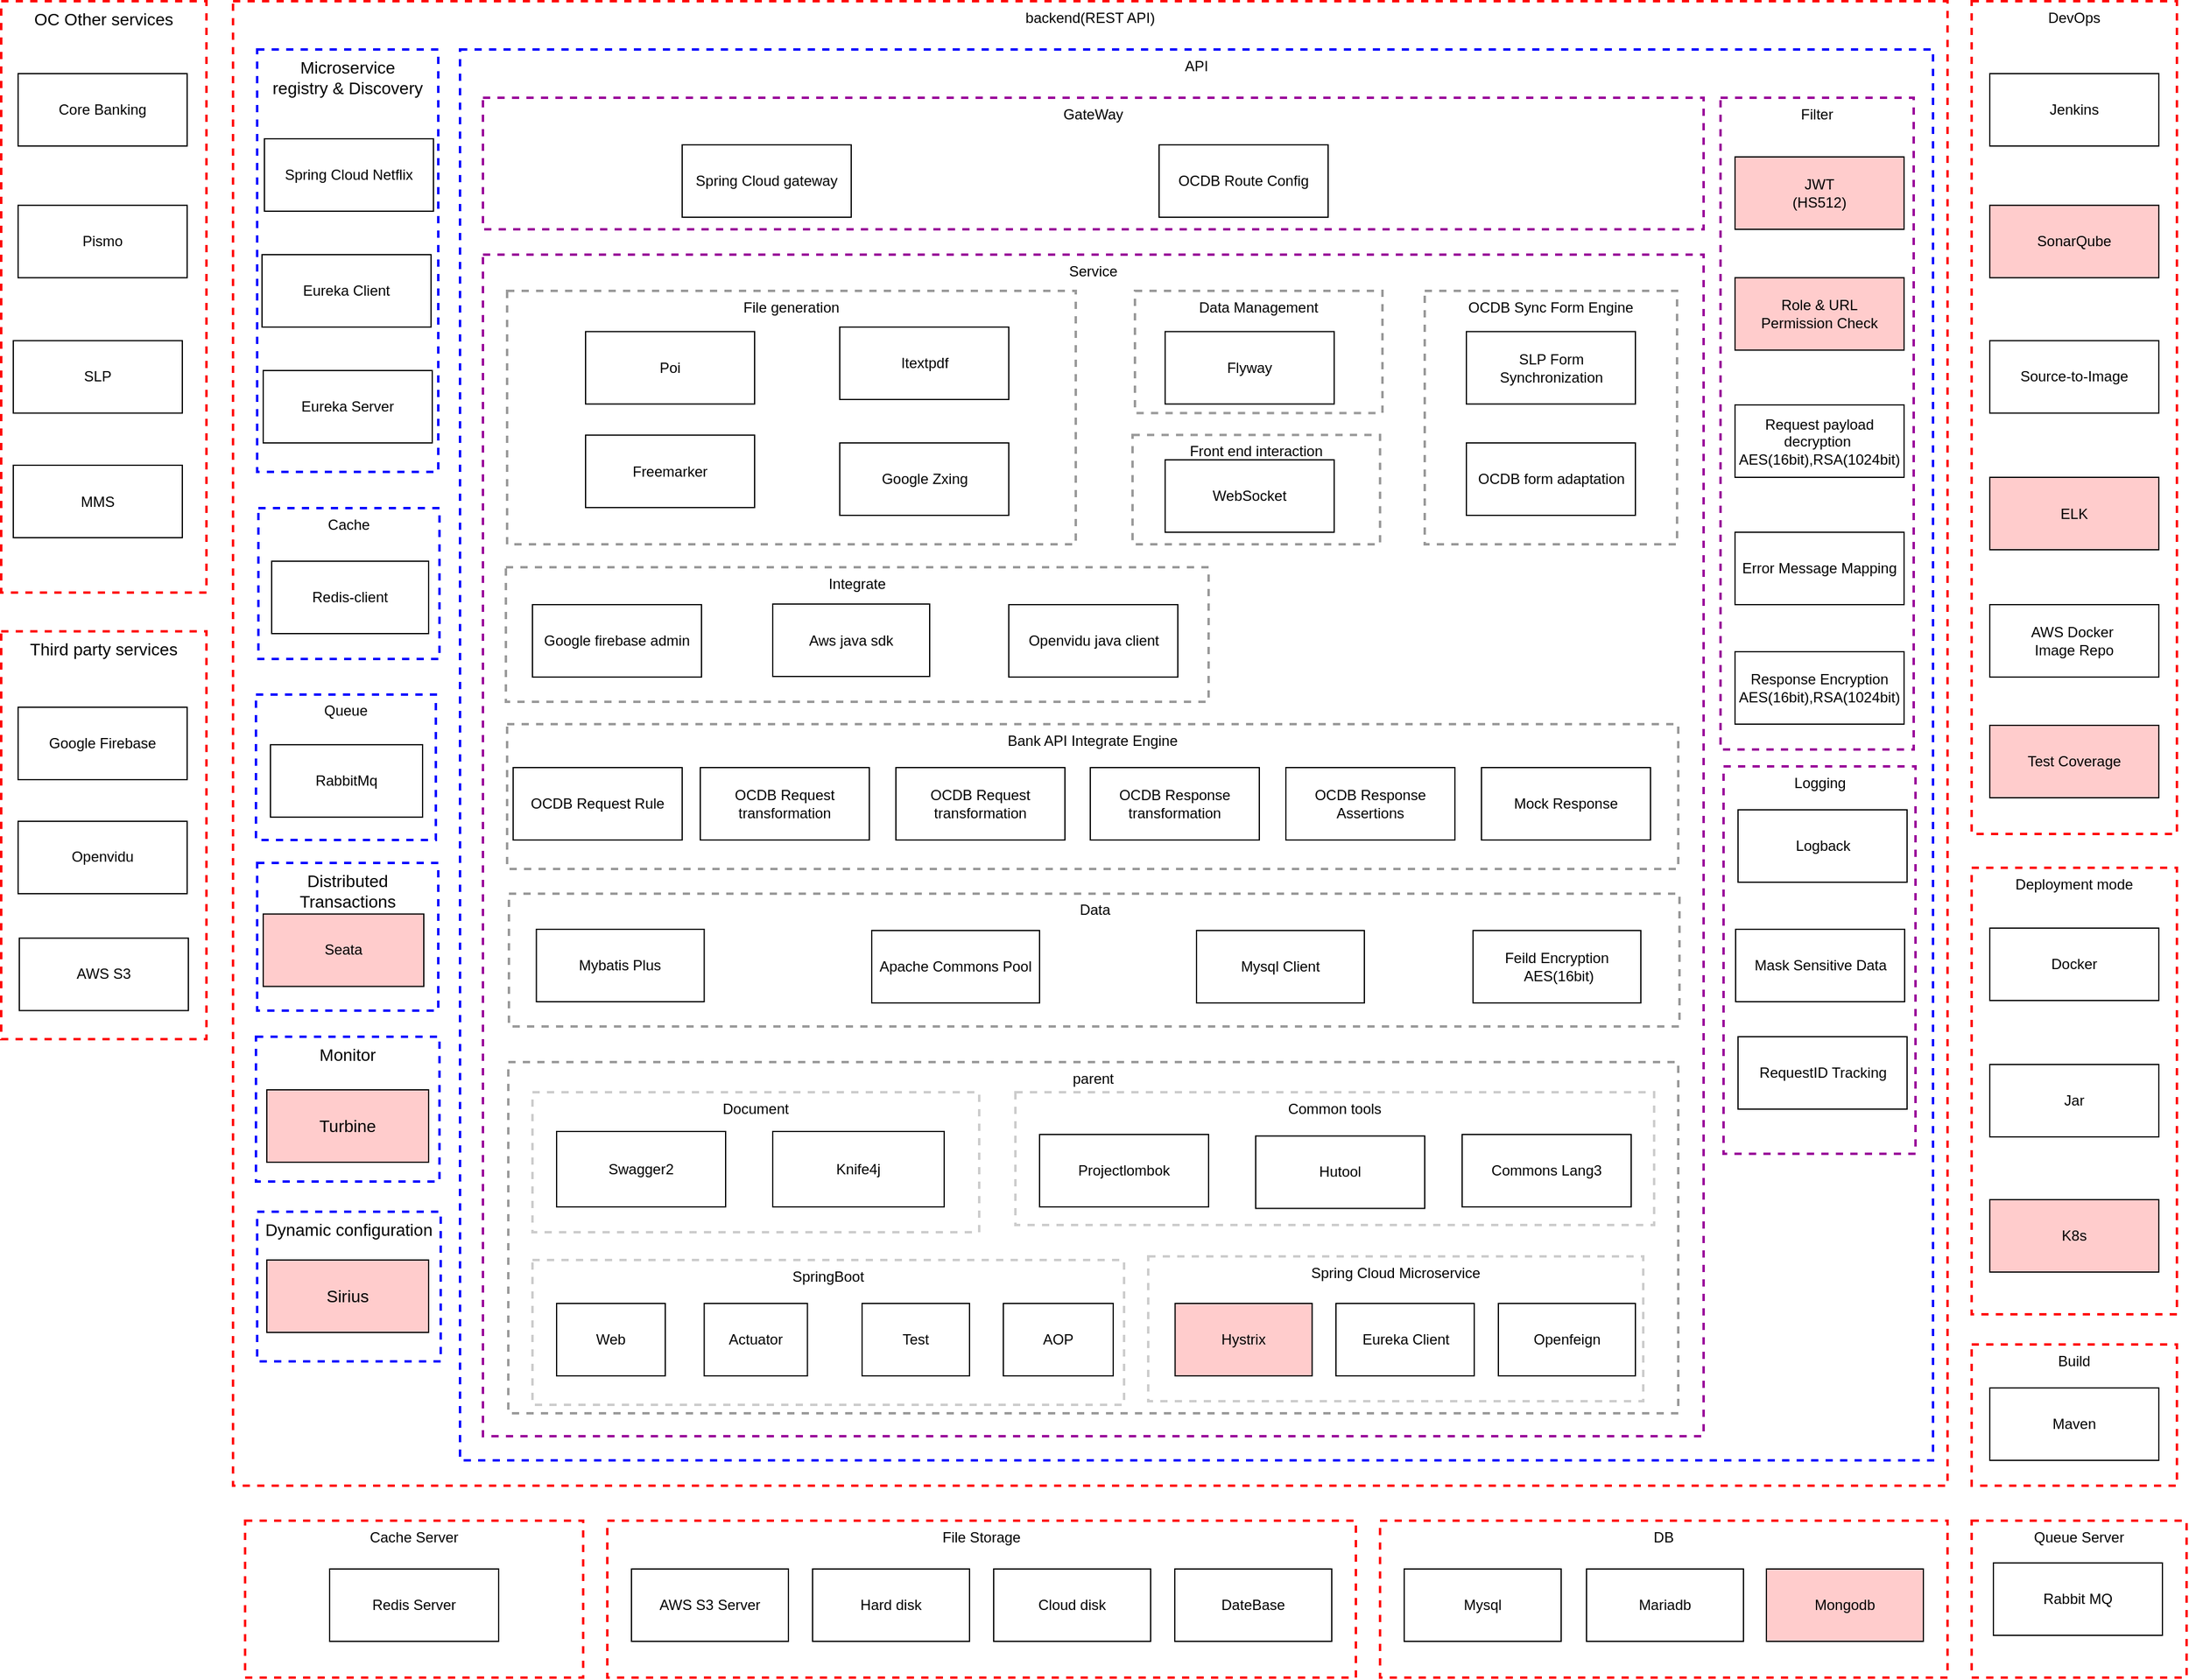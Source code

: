 <mxfile version="20.4.1" type="github">
  <diagram id="OInQUNuNO3AYRQuPPQoJ" name="第 1 页">
    <mxGraphModel dx="2062" dy="1122" grid="1" gridSize="10" guides="1" tooltips="1" connect="1" arrows="1" fold="1" page="1" pageScale="1" pageWidth="1100" pageHeight="850" math="0" shadow="0">
      <root>
        <mxCell id="0" />
        <mxCell id="1" parent="0" />
        <mxCell id="1uEvt_R6zlW470bMk80g-106" value="&lt;span style=&quot;font-weight: 400;&quot;&gt;backend(REST API)&lt;/span&gt;" style="rounded=0;whiteSpace=wrap;html=1;dashed=1;strokeWidth=2;fillColor=none;verticalAlign=top;fontStyle=1;strokeColor=#FF0505;" parent="1" vertex="1">
          <mxGeometry x="232" y="20" width="1420" height="1230" as="geometry" />
        </mxCell>
        <mxCell id="x6n-TaQfmUCHtvgikXO5-33" value="&lt;span style=&quot;font-weight: 400;&quot;&gt;API&lt;/span&gt;" style="rounded=0;whiteSpace=wrap;html=1;dashed=1;strokeWidth=2;fillColor=none;verticalAlign=top;fontStyle=1;strokeColor=#0000FF;" parent="1" vertex="1">
          <mxGeometry x="420" y="60" width="1220" height="1169" as="geometry" />
        </mxCell>
        <mxCell id="1uEvt_R6zlW470bMk80g-107" value="&lt;span style=&quot;font-weight: 400;&quot;&gt;Service&lt;/span&gt;" style="rounded=0;whiteSpace=wrap;html=1;dashed=1;strokeWidth=2;fillColor=none;verticalAlign=top;fontStyle=1;strokeColor=#990099;" parent="1" vertex="1">
          <mxGeometry x="439" y="230" width="1011" height="979" as="geometry" />
        </mxCell>
        <mxCell id="x6n-TaQfmUCHtvgikXO5-2" value="&lt;span style=&quot;font-weight: 400;&quot;&gt;parent&lt;/span&gt;" style="rounded=0;whiteSpace=wrap;html=1;dashed=1;strokeWidth=2;fillColor=none;verticalAlign=top;fontStyle=1;opacity=40;" parent="1" vertex="1">
          <mxGeometry x="460" y="899" width="969" height="291" as="geometry" />
        </mxCell>
        <mxCell id="rc3Xo7mNxMu2PA2NB6cC-8" value="&lt;span style=&quot;font-weight: 400;&quot;&gt;SpringBoot&lt;/span&gt;" style="rounded=0;whiteSpace=wrap;html=1;dashed=1;strokeWidth=2;fillColor=none;verticalAlign=top;fontStyle=1;opacity=20;" parent="1" vertex="1">
          <mxGeometry x="480" y="1063" width="490" height="120" as="geometry" />
        </mxCell>
        <mxCell id="1uEvt_R6zlW470bMk80g-105" value="&lt;div&gt;&lt;span style=&quot;font-size: 14px; font-weight: 400;&quot;&gt;Third party services&lt;/span&gt;&lt;/div&gt;" style="rounded=0;whiteSpace=wrap;html=1;dashed=1;strokeWidth=2;fillColor=none;verticalAlign=top;fontStyle=1;strokeColor=#FF0505;" parent="1" vertex="1">
          <mxGeometry x="40" y="542.16" width="170" height="337.84" as="geometry" />
        </mxCell>
        <mxCell id="1uEvt_R6zlW470bMk80g-233" value="&lt;div&gt;&lt;span style=&quot;font-weight: 400;&quot;&gt;Filter&lt;/span&gt;&lt;/div&gt;" style="rounded=0;whiteSpace=wrap;html=1;dashed=1;strokeWidth=2;fillColor=none;verticalAlign=top;fontStyle=1;strokeColor=#990099;" parent="1" vertex="1">
          <mxGeometry x="1464" y="100" width="160" height="540" as="geometry" />
        </mxCell>
        <mxCell id="1uEvt_R6zlW470bMk80g-108" value="&lt;div&gt;&lt;span style=&quot;font-weight: 400;&quot;&gt;File generation&lt;/span&gt;&lt;/div&gt;" style="rounded=0;whiteSpace=wrap;html=1;dashed=1;strokeWidth=2;fillColor=none;verticalAlign=top;fontStyle=1;opacity=40;" parent="1" vertex="1">
          <mxGeometry x="459" y="260" width="471" height="210" as="geometry" />
        </mxCell>
        <mxCell id="1uEvt_R6zlW470bMk80g-109" value="&lt;span style=&quot;font-weight: 400;&quot;&gt;Deployment mode&lt;/span&gt;" style="rounded=0;whiteSpace=wrap;html=1;dashed=1;strokeWidth=2;fillColor=none;verticalAlign=top;fontStyle=1;strokeColor=#FF0505;" parent="1" vertex="1">
          <mxGeometry x="1672" y="738" width="170" height="370" as="geometry" />
        </mxCell>
        <mxCell id="1uEvt_R6zlW470bMk80g-111" value="&lt;div&gt;&lt;span style=&quot;font-weight: 400;&quot;&gt;DevOps&lt;/span&gt;&lt;/div&gt;" style="rounded=0;whiteSpace=wrap;html=1;dashed=1;strokeWidth=2;fillColor=none;verticalAlign=top;fontStyle=1;strokeColor=#FF0505;" parent="1" vertex="1">
          <mxGeometry x="1672" y="20" width="170" height="690" as="geometry" />
        </mxCell>
        <mxCell id="1uEvt_R6zlW470bMk80g-113" value="&lt;span style=&quot;font-weight: 400;&quot;&gt;Bank API&amp;nbsp;&lt;/span&gt;&lt;span style=&quot;font-weight: 400;&quot;&gt;Integrate&amp;nbsp;&lt;/span&gt;&lt;span style=&quot;font-weight: 400;&quot;&gt;Engine&lt;/span&gt;" style="rounded=0;whiteSpace=wrap;html=1;dashed=1;strokeWidth=2;fillColor=none;verticalAlign=top;fontStyle=1;opacity=40;" parent="1" vertex="1">
          <mxGeometry x="459" y="619" width="970" height="120" as="geometry" />
        </mxCell>
        <mxCell id="1uEvt_R6zlW470bMk80g-114" value="&lt;div&gt;&lt;span style=&quot;font-weight: 400;&quot;&gt;GateWay&lt;/span&gt;&lt;/div&gt;" style="rounded=0;whiteSpace=wrap;html=1;dashed=1;strokeWidth=2;fillColor=none;verticalAlign=top;fontStyle=1;strokeColor=#990099;" parent="1" vertex="1">
          <mxGeometry x="439" y="100" width="1011" height="109" as="geometry" />
        </mxCell>
        <mxCell id="1uEvt_R6zlW470bMk80g-115" value="&lt;div&gt;&lt;span style=&quot;font-weight: 400;&quot;&gt;Cache Server&lt;/span&gt;&lt;/div&gt;" style="rounded=0;whiteSpace=wrap;html=1;dashed=1;strokeWidth=2;fillColor=none;verticalAlign=top;fontStyle=1;strokeColor=#FF0505;" parent="1" vertex="1">
          <mxGeometry x="242" y="1279" width="280" height="130" as="geometry" />
        </mxCell>
        <mxCell id="1uEvt_R6zlW470bMk80g-116" value="&lt;div&gt;&lt;span style=&quot;font-weight: 400;&quot;&gt;DB&lt;/span&gt;&lt;/div&gt;" style="rounded=0;whiteSpace=wrap;html=1;dashed=1;strokeWidth=2;fillColor=none;verticalAlign=top;fontStyle=1;strokeColor=#FF0505;" parent="1" vertex="1">
          <mxGeometry x="1182" y="1279" width="470" height="130" as="geometry" />
        </mxCell>
        <mxCell id="1uEvt_R6zlW470bMk80g-117" value="&lt;span style=&quot;font-weight: 400;&quot;&gt;File Storage&lt;/span&gt;" style="rounded=0;whiteSpace=wrap;html=1;dashed=1;strokeWidth=2;fillColor=none;verticalAlign=top;fontStyle=1;strokeColor=#FF0505;" parent="1" vertex="1">
          <mxGeometry x="542" y="1279" width="620" height="130" as="geometry" />
        </mxCell>
        <mxCell id="1uEvt_R6zlW470bMk80g-118" value="&lt;div&gt;&lt;span style=&quot;font-weight: 400;&quot;&gt;Logging&lt;/span&gt;&lt;/div&gt;" style="rounded=0;whiteSpace=wrap;html=1;dashed=1;strokeWidth=2;fillColor=none;verticalAlign=top;fontStyle=1;strokeColor=#990099;" parent="1" vertex="1">
          <mxGeometry x="1466.5" y="653.99" width="159" height="321" as="geometry" />
        </mxCell>
        <mxCell id="1uEvt_R6zlW470bMk80g-123" value="Redis Server" style="rounded=0;whiteSpace=wrap;html=1;fontColor=#000000;fillColor=none;" parent="1" vertex="1">
          <mxGeometry x="312" y="1319" width="140" height="60" as="geometry" />
        </mxCell>
        <mxCell id="1uEvt_R6zlW470bMk80g-128" value="&lt;span style=&quot;font-weight: 400;&quot;&gt;Data&lt;/span&gt;" style="rounded=0;whiteSpace=wrap;html=1;dashed=1;strokeWidth=2;fillColor=none;verticalAlign=top;fontStyle=1;opacity=40;" parent="1" vertex="1">
          <mxGeometry x="460.5" y="759.49" width="969.5" height="110" as="geometry" />
        </mxCell>
        <mxCell id="1uEvt_R6zlW470bMk80g-137" value="Itextpdf" style="rounded=0;whiteSpace=wrap;html=1;fontColor=#000000;fillColor=none;" parent="1" vertex="1">
          <mxGeometry x="734.5" y="290" width="140" height="60" as="geometry" />
        </mxCell>
        <mxCell id="1uEvt_R6zlW470bMk80g-138" value="Poi" style="rounded=0;whiteSpace=wrap;html=1;fontColor=#000000;fillColor=none;" parent="1" vertex="1">
          <mxGeometry x="524" y="293.75" width="140" height="60" as="geometry" />
        </mxCell>
        <mxCell id="1uEvt_R6zlW470bMk80g-144" value="&lt;div&gt;&lt;span style=&quot;font-size: 14px; font-weight: 400;&quot;&gt;OC Other services&lt;/span&gt;&lt;/div&gt;" style="rounded=0;whiteSpace=wrap;html=1;dashed=1;strokeWidth=2;fillColor=none;verticalAlign=top;fontStyle=1;strokeColor=#FF0505;" parent="1" vertex="1">
          <mxGeometry x="40" y="20" width="170" height="490" as="geometry" />
        </mxCell>
        <mxCell id="1uEvt_R6zlW470bMk80g-145" value="Core Banking" style="rounded=0;whiteSpace=wrap;html=1;fontColor=#000000;fillColor=none;" parent="1" vertex="1">
          <mxGeometry x="54" y="80" width="140" height="60" as="geometry" />
        </mxCell>
        <mxCell id="1uEvt_R6zlW470bMk80g-146" value="Pismo" style="rounded=0;whiteSpace=wrap;html=1;fontColor=#000000;fillColor=none;" parent="1" vertex="1">
          <mxGeometry x="54" y="189.12" width="140" height="60" as="geometry" />
        </mxCell>
        <mxCell id="1uEvt_R6zlW470bMk80g-147" value="SLP" style="rounded=0;whiteSpace=wrap;html=1;fontColor=#000000;fillColor=none;" parent="1" vertex="1">
          <mxGeometry x="50" y="301.27" width="140" height="60" as="geometry" />
        </mxCell>
        <mxCell id="1uEvt_R6zlW470bMk80g-148" value="MMS" style="rounded=0;whiteSpace=wrap;html=1;fontColor=#000000;fillColor=none;" parent="1" vertex="1">
          <mxGeometry x="50" y="404.5" width="140" height="60" as="geometry" />
        </mxCell>
        <mxCell id="1uEvt_R6zlW470bMk80g-167" value="&lt;span style=&quot;font-weight: 400;&quot;&gt;Build&lt;/span&gt;" style="rounded=0;whiteSpace=wrap;html=1;dashed=1;strokeWidth=2;fillColor=none;verticalAlign=top;fontStyle=1;strokeColor=#FF0505;" parent="1" vertex="1">
          <mxGeometry x="1672" y="1133" width="170" height="117" as="geometry" />
        </mxCell>
        <mxCell id="1uEvt_R6zlW470bMk80g-186" value="Google Zxing" style="rounded=0;whiteSpace=wrap;html=1;fontColor=#000000;fillColor=none;" parent="1" vertex="1">
          <mxGeometry x="734.5" y="386" width="140" height="60" as="geometry" />
        </mxCell>
        <mxCell id="1uEvt_R6zlW470bMk80g-199" value="&lt;span style=&quot;font-size: 14px; font-weight: 400;&quot;&gt;Monitor&lt;/span&gt;" style="rounded=0;whiteSpace=wrap;html=1;dashed=1;strokeWidth=2;fillColor=none;verticalAlign=top;fontStyle=1;strokeColor=#0000FF;" parent="1" vertex="1">
          <mxGeometry x="251" y="878" width="152" height="120" as="geometry" />
        </mxCell>
        <mxCell id="1uEvt_R6zlW470bMk80g-208" value="Error Message Mapping" style="rounded=0;whiteSpace=wrap;html=1;fontColor=#000000;fillColor=none;" parent="1" vertex="1">
          <mxGeometry x="1476" y="460" width="140" height="60" as="geometry" />
        </mxCell>
        <mxCell id="1uEvt_R6zlW470bMk80g-210" value="&lt;span style=&quot;font-size: 14px;&quot;&gt;Turbine&lt;/span&gt;" style="rounded=0;whiteSpace=wrap;html=1;fontColor=#000000;fillColor=#FFCCCC;" parent="1" vertex="1">
          <mxGeometry x="260" y="922" width="134" height="60" as="geometry" />
        </mxCell>
        <mxCell id="1uEvt_R6zlW470bMk80g-213" value="Mock Response" style="rounded=0;whiteSpace=wrap;html=1;fontColor=#000000;fillColor=none;" parent="1" vertex="1">
          <mxGeometry x="1266" y="655" width="140" height="60" as="geometry" />
        </mxCell>
        <mxCell id="1uEvt_R6zlW470bMk80g-214" value="OCDB Response Assertions" style="rounded=0;whiteSpace=wrap;html=1;fontColor=#000000;fillColor=none;" parent="1" vertex="1">
          <mxGeometry x="1104" y="655" width="140" height="60" as="geometry" />
        </mxCell>
        <mxCell id="1uEvt_R6zlW470bMk80g-215" value="OCDB Response transformation" style="rounded=0;whiteSpace=wrap;html=1;fontColor=#000000;fillColor=none;" parent="1" vertex="1">
          <mxGeometry x="942" y="655" width="140" height="60" as="geometry" />
        </mxCell>
        <mxCell id="1uEvt_R6zlW470bMk80g-225" value="Apache Commons Pool" style="rounded=0;whiteSpace=wrap;html=1;fontColor=#000000;fillColor=none;" parent="1" vertex="1">
          <mxGeometry x="761" y="790.0" width="139" height="60" as="geometry" />
        </mxCell>
        <mxCell id="1uEvt_R6zlW470bMk80g-227" value="Mybatis Plus" style="rounded=0;whiteSpace=wrap;html=1;fontColor=#000000;fillColor=none;" parent="1" vertex="1">
          <mxGeometry x="483.25" y="789.0" width="139" height="60" as="geometry" />
        </mxCell>
        <mxCell id="1uEvt_R6zlW470bMk80g-229" value="&lt;div&gt;&lt;span style=&quot;background-color: initial;&quot;&gt;Request payload decryption&amp;nbsp;&lt;/span&gt;&lt;/div&gt;&lt;div&gt;&lt;span style=&quot;background-color: initial;&quot;&gt;AES(16bit),RSA(1024bit)&lt;/span&gt;&lt;/div&gt;" style="rounded=0;whiteSpace=wrap;html=1;fontColor=#000000;fillColor=none;" parent="1" vertex="1">
          <mxGeometry x="1476" y="354.5" width="140" height="60" as="geometry" />
        </mxCell>
        <mxCell id="1uEvt_R6zlW470bMk80g-232" value="&lt;div&gt;&lt;span style=&quot;background-color: initial;&quot;&gt;Response Encryption&lt;/span&gt;&lt;br&gt;&lt;/div&gt;&lt;div&gt;&lt;span style=&quot;background-color: initial;&quot;&gt;AES(16bit),RSA(1024bit)&lt;/span&gt;&lt;/div&gt;" style="rounded=0;whiteSpace=wrap;html=1;fontColor=#000000;fillColor=none;" parent="1" vertex="1">
          <mxGeometry x="1476" y="559" width="140" height="60" as="geometry" />
        </mxCell>
        <mxCell id="1uEvt_R6zlW470bMk80g-234" value="JWT &lt;br&gt;(HS512)" style="rounded=0;whiteSpace=wrap;html=1;fontColor=#000000;fillColor=#FFCCCC;" parent="1" vertex="1">
          <mxGeometry x="1476" y="149" width="140" height="60" as="geometry" />
        </mxCell>
        <mxCell id="1uEvt_R6zlW470bMk80g-235" value="Role &amp;amp; URL&lt;br&gt;Permission Check" style="rounded=0;whiteSpace=wrap;html=1;fontColor=#000000;fillColor=#FFCCCC;" parent="1" vertex="1">
          <mxGeometry x="1476" y="249.12" width="140" height="60" as="geometry" />
        </mxCell>
        <mxCell id="1uEvt_R6zlW470bMk80g-238" value="Logback" style="rounded=0;whiteSpace=wrap;html=1;fontColor=#000000;fillColor=none;" parent="1" vertex="1">
          <mxGeometry x="1478.5" y="689.99" width="140" height="60" as="geometry" />
        </mxCell>
        <mxCell id="1uEvt_R6zlW470bMk80g-239" value="Mask Sensitive Data" style="rounded=0;whiteSpace=wrap;html=1;fontColor=#000000;fillColor=none;" parent="1" vertex="1">
          <mxGeometry x="1476.5" y="788.99" width="140" height="60" as="geometry" />
        </mxCell>
        <mxCell id="1uEvt_R6zlW470bMk80g-241" value="RequestID Tracking" style="rounded=0;whiteSpace=wrap;html=1;fontColor=#000000;fillColor=none;" parent="1" vertex="1">
          <mxGeometry x="1478.5" y="877.99" width="140" height="60" as="geometry" />
        </mxCell>
        <mxCell id="1uEvt_R6zlW470bMk80g-245" value="Jenkins" style="rounded=0;whiteSpace=wrap;html=1;fontColor=#000000;fillColor=none;" parent="1" vertex="1">
          <mxGeometry x="1687" y="80" width="140" height="60" as="geometry" />
        </mxCell>
        <mxCell id="1uEvt_R6zlW470bMk80g-246" value="SonarQube" style="rounded=0;whiteSpace=wrap;html=1;fontColor=#000000;fillColor=#FFCCCC;" parent="1" vertex="1">
          <mxGeometry x="1687" y="189.12" width="140" height="60" as="geometry" />
        </mxCell>
        <mxCell id="1uEvt_R6zlW470bMk80g-247" value="Source-to-Image" style="rounded=0;whiteSpace=wrap;html=1;fontColor=#000000;fillColor=none;" parent="1" vertex="1">
          <mxGeometry x="1687" y="301.27" width="140" height="60" as="geometry" />
        </mxCell>
        <mxCell id="1uEvt_R6zlW470bMk80g-250" value="ELK" style="rounded=0;whiteSpace=wrap;html=1;fontColor=#000000;fillColor=#FFCCCC;" parent="1" vertex="1">
          <mxGeometry x="1687" y="414.5" width="140" height="60" as="geometry" />
        </mxCell>
        <mxCell id="1uEvt_R6zlW470bMk80g-251" value="AWS Docker&amp;nbsp;&lt;br&gt;Image&amp;nbsp;Repo" style="rounded=0;whiteSpace=wrap;html=1;fontColor=#000000;fillColor=none;" parent="1" vertex="1">
          <mxGeometry x="1687" y="520" width="140" height="60" as="geometry" />
        </mxCell>
        <mxCell id="1uEvt_R6zlW470bMk80g-252" value="Docker" style="rounded=0;whiteSpace=wrap;html=1;fontColor=#000000;fillColor=none;" parent="1" vertex="1">
          <mxGeometry x="1687" y="788" width="140" height="60" as="geometry" />
        </mxCell>
        <mxCell id="1uEvt_R6zlW470bMk80g-253" value="Jar" style="rounded=0;whiteSpace=wrap;html=1;fontColor=#000000;fillColor=none;" parent="1" vertex="1">
          <mxGeometry x="1687" y="901" width="140" height="60" as="geometry" />
        </mxCell>
        <mxCell id="1uEvt_R6zlW470bMk80g-255" value="K8s" style="rounded=0;whiteSpace=wrap;html=1;fontColor=#000000;fillColor=#FFCCCC;" parent="1" vertex="1">
          <mxGeometry x="1687" y="1013" width="140" height="60" as="geometry" />
        </mxCell>
        <mxCell id="1uEvt_R6zlW470bMk80g-256" value="Maven" style="rounded=0;whiteSpace=wrap;html=1;fontColor=#000000;fillColor=none;" parent="1" vertex="1">
          <mxGeometry x="1687" y="1169" width="140" height="60" as="geometry" />
        </mxCell>
        <mxCell id="1uEvt_R6zlW470bMk80g-259" value="&lt;div&gt;Cloud disk&lt;/div&gt;" style="rounded=0;whiteSpace=wrap;html=1;fontColor=#000000;fillColor=none;" parent="1" vertex="1">
          <mxGeometry x="862" y="1319" width="130" height="60" as="geometry" />
        </mxCell>
        <mxCell id="1uEvt_R6zlW470bMk80g-260" value="Hard disk" style="rounded=0;whiteSpace=wrap;html=1;fontColor=#000000;fillColor=none;" parent="1" vertex="1">
          <mxGeometry x="712" y="1319" width="130" height="60" as="geometry" />
        </mxCell>
        <mxCell id="1uEvt_R6zlW470bMk80g-261" value="AWS S3 Server" style="rounded=0;whiteSpace=wrap;html=1;fontColor=#000000;fillColor=none;" parent="1" vertex="1">
          <mxGeometry x="562" y="1319" width="130" height="60" as="geometry" />
        </mxCell>
        <mxCell id="1uEvt_R6zlW470bMk80g-262" value="DateBase" style="rounded=0;whiteSpace=wrap;html=1;fontColor=#000000;fillColor=none;" parent="1" vertex="1">
          <mxGeometry x="1012" y="1319" width="130" height="60" as="geometry" />
        </mxCell>
        <mxCell id="1uEvt_R6zlW470bMk80g-263" value="Mysql" style="rounded=0;whiteSpace=wrap;html=1;fontColor=#000000;fillColor=none;" parent="1" vertex="1">
          <mxGeometry x="1202" y="1319" width="130" height="60" as="geometry" />
        </mxCell>
        <mxCell id="1uEvt_R6zlW470bMk80g-264" value="Mariadb" style="rounded=0;whiteSpace=wrap;html=1;fontColor=#000000;fillColor=none;" parent="1" vertex="1">
          <mxGeometry x="1353" y="1319" width="130" height="60" as="geometry" />
        </mxCell>
        <mxCell id="1uEvt_R6zlW470bMk80g-265" value="Mongodb" style="rounded=0;whiteSpace=wrap;html=1;fontColor=#000000;fillColor=#FFCCCC;" parent="1" vertex="1">
          <mxGeometry x="1502" y="1319" width="130" height="60" as="geometry" />
        </mxCell>
        <mxCell id="x6n-TaQfmUCHtvgikXO5-5" value="Web" style="rounded=0;whiteSpace=wrap;html=1;fontColor=#000000;fillColor=none;" parent="1" vertex="1">
          <mxGeometry x="500" y="1099" width="90" height="60" as="geometry" />
        </mxCell>
        <mxCell id="x6n-TaQfmUCHtvgikXO5-15" value="Freemarker" style="rounded=0;whiteSpace=wrap;html=1;fontColor=#000000;fillColor=none;" parent="1" vertex="1">
          <mxGeometry x="524" y="379.56" width="140" height="60" as="geometry" />
        </mxCell>
        <mxCell id="x6n-TaQfmUCHtvgikXO5-16" value="Test Coverage" style="rounded=0;whiteSpace=wrap;html=1;fontColor=#000000;fillColor=#FFCCCC;" parent="1" vertex="1">
          <mxGeometry x="1687" y="620" width="140" height="60" as="geometry" />
        </mxCell>
        <mxCell id="1uEvt_R6zlW470bMk80g-170" value="&lt;span style=&quot;font-weight: 400;&quot;&gt;Document&lt;/span&gt;" style="rounded=0;whiteSpace=wrap;html=1;dashed=1;strokeWidth=2;fillColor=none;verticalAlign=top;fontStyle=1;opacity=20;" parent="1" vertex="1">
          <mxGeometry x="480" y="924" width="370" height="116" as="geometry" />
        </mxCell>
        <mxCell id="1uEvt_R6zlW470bMk80g-177" value="&lt;span style=&quot;font-weight: 400;&quot;&gt;Common tools&lt;/span&gt;" style="rounded=0;whiteSpace=wrap;html=1;dashed=1;strokeWidth=2;fillColor=none;verticalAlign=top;fontStyle=1;opacity=20;" parent="1" vertex="1">
          <mxGeometry x="880" y="924" width="529" height="110" as="geometry" />
        </mxCell>
        <mxCell id="1uEvt_R6zlW470bMk80g-178" value="Hutool" style="rounded=0;whiteSpace=wrap;html=1;fontColor=#000000;fillColor=none;" parent="1" vertex="1">
          <mxGeometry x="1079" y="960.25" width="140" height="60" as="geometry" />
        </mxCell>
        <mxCell id="1uEvt_R6zlW470bMk80g-179" value="Projectlombok" style="rounded=0;whiteSpace=wrap;html=1;fontColor=#000000;fillColor=none;" parent="1" vertex="1">
          <mxGeometry x="900" y="959" width="140" height="60" as="geometry" />
        </mxCell>
        <mxCell id="1uEvt_R6zlW470bMk80g-183" value="Knife4j" style="rounded=0;whiteSpace=wrap;html=1;fontColor=#000000;fillColor=none;" parent="1" vertex="1">
          <mxGeometry x="679" y="956.5" width="142" height="62.5" as="geometry" />
        </mxCell>
        <mxCell id="1uEvt_R6zlW470bMk80g-189" value="Commons Lang3" style="rounded=0;whiteSpace=wrap;html=1;fontColor=#000000;fillColor=none;" parent="1" vertex="1">
          <mxGeometry x="1250" y="959" width="140" height="60" as="geometry" />
        </mxCell>
        <mxCell id="1uEvt_R6zlW470bMk80g-190" value="&lt;span style=&quot;font-weight: 400;&quot;&gt;Spring Cloud&amp;nbsp;&lt;/span&gt;&lt;span style=&quot;font-weight: 400;&quot;&gt;Microservice&lt;/span&gt;" style="rounded=0;whiteSpace=wrap;html=1;dashed=1;strokeWidth=2;fillColor=none;verticalAlign=top;fontStyle=1;opacity=20;" parent="1" vertex="1">
          <mxGeometry x="990" y="1060" width="410" height="120" as="geometry" />
        </mxCell>
        <mxCell id="1uEvt_R6zlW470bMk80g-191" value="Eureka Client" style="rounded=0;whiteSpace=wrap;html=1;fontColor=#000000;fillColor=none;" parent="1" vertex="1">
          <mxGeometry x="1145.5" y="1099" width="114.5" height="60" as="geometry" />
        </mxCell>
        <mxCell id="1uEvt_R6zlW470bMk80g-217" value="OCDB Request transformation" style="rounded=0;whiteSpace=wrap;html=1;fontColor=#000000;fillColor=none;" parent="1" vertex="1">
          <mxGeometry x="781" y="655" width="140" height="60" as="geometry" />
        </mxCell>
        <mxCell id="1uEvt_R6zlW470bMk80g-119" value="&lt;span style=&quot;font-size: 14px; font-weight: 400;&quot;&gt;Microservice &lt;br&gt;registry &amp;amp; Discovery&lt;/span&gt;" style="rounded=0;whiteSpace=wrap;html=1;dashed=1;strokeWidth=2;fillColor=none;verticalAlign=top;fontStyle=1;strokeColor=#0000FF;" parent="1" vertex="1">
          <mxGeometry x="252" y="60" width="150" height="350" as="geometry" />
        </mxCell>
        <mxCell id="1uEvt_R6zlW470bMk80g-141" value="Eureka Client" style="rounded=0;whiteSpace=wrap;html=1;fontColor=#000000;fillColor=none;" parent="1" vertex="1">
          <mxGeometry x="256" y="230" width="140" height="60" as="geometry" />
        </mxCell>
        <mxCell id="1uEvt_R6zlW470bMk80g-142" value="Spring Cloud&amp;nbsp;Netflix" style="rounded=0;whiteSpace=wrap;html=1;fontColor=#000000;fillColor=none;" parent="1" vertex="1">
          <mxGeometry x="258" y="134" width="140" height="60" as="geometry" />
        </mxCell>
        <mxCell id="1uEvt_R6zlW470bMk80g-143" value="Eureka Server" style="rounded=0;whiteSpace=wrap;html=1;fontColor=#000000;fillColor=none;" parent="1" vertex="1">
          <mxGeometry x="257" y="326" width="140" height="60" as="geometry" />
        </mxCell>
        <mxCell id="1uEvt_R6zlW470bMk80g-181" value="Swagger2" style="rounded=0;whiteSpace=wrap;html=1;fontColor=#000000;fillColor=none;" parent="1" vertex="1">
          <mxGeometry x="500" y="956.5" width="140" height="62.5" as="geometry" />
        </mxCell>
        <mxCell id="1uEvt_R6zlW470bMk80g-198" value="&lt;div&gt;&lt;span style=&quot;font-size: 14px; font-weight: 400;&quot;&gt;Distributed Transactions&lt;/span&gt;&lt;/div&gt;" style="rounded=0;whiteSpace=wrap;html=1;dashed=1;strokeWidth=2;fillColor=none;verticalAlign=top;fontStyle=1;strokeColor=#0000FF;" parent="1" vertex="1">
          <mxGeometry x="252" y="734" width="150" height="122.32" as="geometry" />
        </mxCell>
        <mxCell id="1uEvt_R6zlW470bMk80g-211" value="Seata" style="rounded=0;whiteSpace=wrap;html=1;fontColor=#000000;fillColor=#FFCCCC;" parent="1" vertex="1">
          <mxGeometry x="257" y="776.32" width="133" height="60" as="geometry" />
        </mxCell>
        <mxCell id="1uEvt_R6zlW470bMk80g-219" value="OCDB Request transformation" style="rounded=0;whiteSpace=wrap;html=1;fontColor=#000000;fillColor=none;" parent="1" vertex="1">
          <mxGeometry x="619" y="655" width="140" height="60" as="geometry" />
        </mxCell>
        <mxCell id="1uEvt_R6zlW470bMk80g-220" value="OCDB Request Rule" style="rounded=0;whiteSpace=wrap;html=1;fontColor=#000000;fillColor=none;" parent="1" vertex="1">
          <mxGeometry x="464" y="655" width="140" height="60" as="geometry" />
        </mxCell>
        <mxCell id="x6n-TaQfmUCHtvgikXO5-17" value="&lt;span style=&quot;font-weight: 400;&quot;&gt;Queue&lt;/span&gt;" style="rounded=0;whiteSpace=wrap;html=1;dashed=1;strokeWidth=2;fillColor=none;verticalAlign=top;fontStyle=1;strokeColor=#0000FF;" parent="1" vertex="1">
          <mxGeometry x="251" y="594.48" width="149" height="120.52" as="geometry" />
        </mxCell>
        <mxCell id="1uEvt_R6zlW470bMk80g-136" value="RabbitMq" style="rounded=0;whiteSpace=wrap;html=1;fontColor=#000000;fillColor=none;" parent="1" vertex="1">
          <mxGeometry x="263" y="636.08" width="126" height="60" as="geometry" />
        </mxCell>
        <mxCell id="x6n-TaQfmUCHtvgikXO5-1" value="&lt;span style=&quot;font-weight: 400;&quot;&gt;Integrate&lt;/span&gt;" style="rounded=0;whiteSpace=wrap;html=1;dashed=1;strokeWidth=2;fillColor=none;verticalAlign=top;fontStyle=1;opacity=40;" parent="1" vertex="1">
          <mxGeometry x="458" y="489" width="582" height="111.5" as="geometry" />
        </mxCell>
        <mxCell id="1uEvt_R6zlW470bMk80g-139" value="Aws java sdk" style="rounded=0;whiteSpace=wrap;html=1;fontColor=#000000;fillColor=none;" parent="1" vertex="1">
          <mxGeometry x="679" y="519.5" width="130" height="60" as="geometry" />
        </mxCell>
        <mxCell id="1uEvt_R6zlW470bMk80g-174" value="Google firebase admin" style="rounded=0;whiteSpace=wrap;html=1;fontColor=#000000;fillColor=none;" parent="1" vertex="1">
          <mxGeometry x="480" y="520" width="140" height="60" as="geometry" />
        </mxCell>
        <mxCell id="1uEvt_R6zlW470bMk80g-205" value="Openvidu java client" style="rounded=0;whiteSpace=wrap;html=1;fontColor=#000000;fillColor=none;" parent="1" vertex="1">
          <mxGeometry x="874.5" y="520" width="140" height="60" as="geometry" />
        </mxCell>
        <mxCell id="1uEvt_R6zlW470bMk80g-127" value="&lt;span style=&quot;font-weight: 400;&quot;&gt;Cache&lt;/span&gt;" style="rounded=0;whiteSpace=wrap;html=1;dashed=1;strokeWidth=2;fillColor=none;verticalAlign=top;fontStyle=1;strokeColor=#0000FF;" parent="1" vertex="1">
          <mxGeometry x="253" y="440" width="150" height="125" as="geometry" />
        </mxCell>
        <mxCell id="1uEvt_R6zlW470bMk80g-134" value="Redis-client" style="rounded=0;whiteSpace=wrap;html=1;fontColor=#000000;fillColor=none;" parent="1" vertex="1">
          <mxGeometry x="264" y="484" width="130" height="60" as="geometry" />
        </mxCell>
        <mxCell id="1uEvt_R6zlW470bMk80g-140" value="Spring Cloud&amp;nbsp;gateway" style="rounded=0;whiteSpace=wrap;html=1;fontColor=#000000;fillColor=none;" parent="1" vertex="1">
          <mxGeometry x="604" y="139" width="140" height="60" as="geometry" />
        </mxCell>
        <mxCell id="x6n-TaQfmUCHtvgikXO5-24" value="Openfeign" style="rounded=0;whiteSpace=wrap;html=1;fontColor=#000000;fillColor=none;" parent="1" vertex="1">
          <mxGeometry x="1280" y="1099" width="113.5" height="60" as="geometry" />
        </mxCell>
        <mxCell id="x6n-TaQfmUCHtvgikXO5-29" value="Hystrix" style="rounded=0;whiteSpace=wrap;html=1;fontColor=#000000;fillColor=#FFCCCC;strokeColor=default;" parent="1" vertex="1">
          <mxGeometry x="1012.25" y="1099" width="113.5" height="60" as="geometry" />
        </mxCell>
        <mxCell id="1uEvt_R6zlW470bMk80g-161" value="&lt;div&gt;&lt;span style=&quot;background-color: initial;&quot;&gt;Feild Encryption&lt;/span&gt;&lt;/div&gt;&lt;div&gt;&lt;span style=&quot;background-color: initial;&quot;&gt;&amp;nbsp;&lt;/span&gt;&lt;span style=&quot;background-color: initial;&quot;&gt;AES(16bit)&lt;/span&gt;&lt;br&gt;&lt;/div&gt;" style="rounded=0;whiteSpace=wrap;html=1;fontColor=#000000;fillColor=none;" parent="1" vertex="1">
          <mxGeometry x="1259" y="790" width="139" height="60" as="geometry" />
        </mxCell>
        <mxCell id="x6n-TaQfmUCHtvgikXO5-48" value="&lt;div&gt;&lt;span style=&quot;font-size: 14px; font-weight: 400;&quot;&gt;Dynamic configuration&lt;/span&gt;&lt;/div&gt;" style="rounded=0;whiteSpace=wrap;html=1;dashed=1;strokeWidth=2;fillColor=none;verticalAlign=top;fontStyle=1;strokeColor=#0000FF;" parent="1" vertex="1">
          <mxGeometry x="252" y="1023" width="152" height="124" as="geometry" />
        </mxCell>
        <mxCell id="x6n-TaQfmUCHtvgikXO5-49" value="&lt;span style=&quot;font-size: 14px;&quot;&gt;Sirius&lt;/span&gt;" style="rounded=0;whiteSpace=wrap;html=1;fontColor=#000000;fillColor=#FFCCCC;" parent="1" vertex="1">
          <mxGeometry x="260" y="1063" width="134" height="60" as="geometry" />
        </mxCell>
        <mxCell id="1uEvt_R6zlW470bMk80g-197" value="Google Firebase" style="rounded=0;whiteSpace=wrap;html=1;fontColor=#000000;fillColor=none;" parent="1" vertex="1">
          <mxGeometry x="54" y="605" width="140" height="60" as="geometry" />
        </mxCell>
        <mxCell id="1uEvt_R6zlW470bMk80g-149" value="Openvidu" style="rounded=0;whiteSpace=wrap;html=1;fontColor=#000000;fillColor=none;" parent="1" vertex="1">
          <mxGeometry x="54" y="699.49" width="140" height="60" as="geometry" />
        </mxCell>
        <mxCell id="rc3Xo7mNxMu2PA2NB6cC-1" value="&lt;div&gt;&lt;span style=&quot;font-weight: 400;&quot;&gt;Queue Server&lt;/span&gt;&lt;/div&gt;" style="rounded=0;whiteSpace=wrap;html=1;dashed=1;strokeWidth=2;fillColor=none;verticalAlign=top;fontStyle=1;strokeColor=#FF0505;" parent="1" vertex="1">
          <mxGeometry x="1672" y="1279" width="178" height="130" as="geometry" />
        </mxCell>
        <mxCell id="rc3Xo7mNxMu2PA2NB6cC-2" value="Rabbit MQ" style="rounded=0;whiteSpace=wrap;html=1;fontColor=#000000;fillColor=none;" parent="1" vertex="1">
          <mxGeometry x="1690" y="1314" width="140" height="60" as="geometry" />
        </mxCell>
        <mxCell id="1uEvt_R6zlW470bMk80g-112" value="&lt;span style=&quot;font-weight: 400;&quot;&gt;OCDB Sync Form&amp;nbsp;Engine&lt;/span&gt;" style="rounded=0;whiteSpace=wrap;html=1;dashed=1;strokeWidth=2;fillColor=none;verticalAlign=top;fontStyle=1;opacity=40;" parent="1" vertex="1">
          <mxGeometry x="1219" y="260" width="209" height="210" as="geometry" />
        </mxCell>
        <mxCell id="1uEvt_R6zlW470bMk80g-151" value="OCDB&amp;nbsp;Route&amp;nbsp;Config" style="rounded=0;whiteSpace=wrap;html=1;fontColor=#000000;fillColor=none;" parent="1" vertex="1">
          <mxGeometry x="999" y="139" width="140" height="60" as="geometry" />
        </mxCell>
        <mxCell id="1uEvt_R6zlW470bMk80g-169" value="&lt;div&gt;SLP Form Synchronization&lt;/div&gt;" style="rounded=0;whiteSpace=wrap;html=1;fontColor=#000000;fillColor=none;" parent="1" vertex="1">
          <mxGeometry x="1253.5" y="293.75" width="140" height="60" as="geometry" />
        </mxCell>
        <mxCell id="1uEvt_R6zlW470bMk80g-212" value="&lt;div&gt;OCDB form adaptation&lt;/div&gt;" style="rounded=0;whiteSpace=wrap;html=1;fontColor=#000000;fillColor=none;" parent="1" vertex="1">
          <mxGeometry x="1253.5" y="386" width="140" height="60" as="geometry" />
        </mxCell>
        <mxCell id="1uEvt_R6zlW470bMk80g-192" value="&lt;div&gt;&lt;span style=&quot;font-weight: 400;&quot;&gt;Data&amp;nbsp;Management&lt;/span&gt;&lt;/div&gt;" style="rounded=0;whiteSpace=wrap;html=1;dashed=1;strokeWidth=2;fillColor=none;verticalAlign=top;fontStyle=1;opacity=40;" parent="1" vertex="1">
          <mxGeometry x="979" y="260" width="205" height="101.27" as="geometry" />
        </mxCell>
        <mxCell id="1uEvt_R6zlW470bMk80g-193" value="Flyway" style="rounded=0;whiteSpace=wrap;html=1;fontColor=#000000;fillColor=none;" parent="1" vertex="1">
          <mxGeometry x="1004" y="293.75" width="140" height="60" as="geometry" />
        </mxCell>
        <mxCell id="rc3Xo7mNxMu2PA2NB6cC-4" value="&lt;span style=&quot;font-weight: 400;&quot;&gt;Front end interaction&lt;/span&gt;" style="rounded=0;whiteSpace=wrap;html=1;dashed=1;strokeWidth=2;fillColor=none;verticalAlign=top;fontStyle=1;opacity=40;" parent="1" vertex="1">
          <mxGeometry x="977" y="379.37" width="205" height="90.63" as="geometry" />
        </mxCell>
        <mxCell id="1uEvt_R6zlW470bMk80g-188" value="WebSocket" style="rounded=0;whiteSpace=wrap;html=1;fontColor=#000000;fillColor=none;" parent="1" vertex="1">
          <mxGeometry x="1004" y="400" width="140" height="60" as="geometry" />
        </mxCell>
        <mxCell id="rc3Xo7mNxMu2PA2NB6cC-9" value="Actuator" style="rounded=0;whiteSpace=wrap;html=1;fontColor=#000000;fillColor=none;" parent="1" vertex="1">
          <mxGeometry x="622.25" y="1099" width="85.5" height="60" as="geometry" />
        </mxCell>
        <mxCell id="rc3Xo7mNxMu2PA2NB6cC-10" value="AOP" style="rounded=0;whiteSpace=wrap;html=1;fontColor=#000000;fillColor=none;" parent="1" vertex="1">
          <mxGeometry x="870" y="1099" width="91" height="60" as="geometry" />
        </mxCell>
        <mxCell id="rc3Xo7mNxMu2PA2NB6cC-11" value="Test" style="rounded=0;whiteSpace=wrap;html=1;fontColor=#000000;fillColor=none;" parent="1" vertex="1">
          <mxGeometry x="753" y="1099" width="89" height="60" as="geometry" />
        </mxCell>
        <mxCell id="rc3Xo7mNxMu2PA2NB6cC-14" value="Mysql Client" style="rounded=0;whiteSpace=wrap;html=1;fontColor=#000000;fillColor=none;" parent="1" vertex="1">
          <mxGeometry x="1030" y="790.0" width="139" height="60" as="geometry" />
        </mxCell>
        <mxCell id="rc3Xo7mNxMu2PA2NB6cC-22" value="AWS S3" style="rounded=0;whiteSpace=wrap;html=1;fontColor=#000000;fillColor=none;" parent="1" vertex="1">
          <mxGeometry x="55" y="796.32" width="140" height="60" as="geometry" />
        </mxCell>
      </root>
    </mxGraphModel>
  </diagram>
</mxfile>
